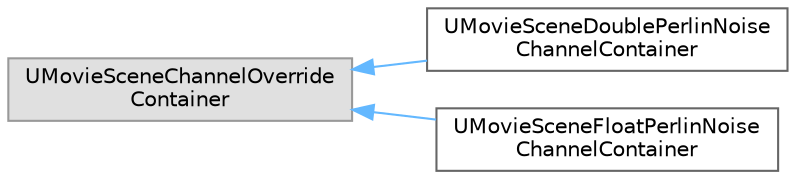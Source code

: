 digraph "Graphical Class Hierarchy"
{
 // INTERACTIVE_SVG=YES
 // LATEX_PDF_SIZE
  bgcolor="transparent";
  edge [fontname=Helvetica,fontsize=10,labelfontname=Helvetica,labelfontsize=10];
  node [fontname=Helvetica,fontsize=10,shape=box,height=0.2,width=0.4];
  rankdir="LR";
  Node0 [id="Node000000",label="UMovieSceneChannelOverride\lContainer",height=0.2,width=0.4,color="grey60", fillcolor="#E0E0E0", style="filled",tooltip=" "];
  Node0 -> Node1 [id="edge9817_Node000000_Node000001",dir="back",color="steelblue1",style="solid",tooltip=" "];
  Node1 [id="Node000001",label="UMovieSceneDoublePerlinNoise\lChannelContainer",height=0.2,width=0.4,color="grey40", fillcolor="white", style="filled",URL="$de/dad/classUMovieSceneDoublePerlinNoiseChannelContainer.html",tooltip=" "];
  Node0 -> Node2 [id="edge9818_Node000000_Node000002",dir="back",color="steelblue1",style="solid",tooltip=" "];
  Node2 [id="Node000002",label="UMovieSceneFloatPerlinNoise\lChannelContainer",height=0.2,width=0.4,color="grey40", fillcolor="white", style="filled",URL="$de/dfa/classUMovieSceneFloatPerlinNoiseChannelContainer.html",tooltip=" "];
}
